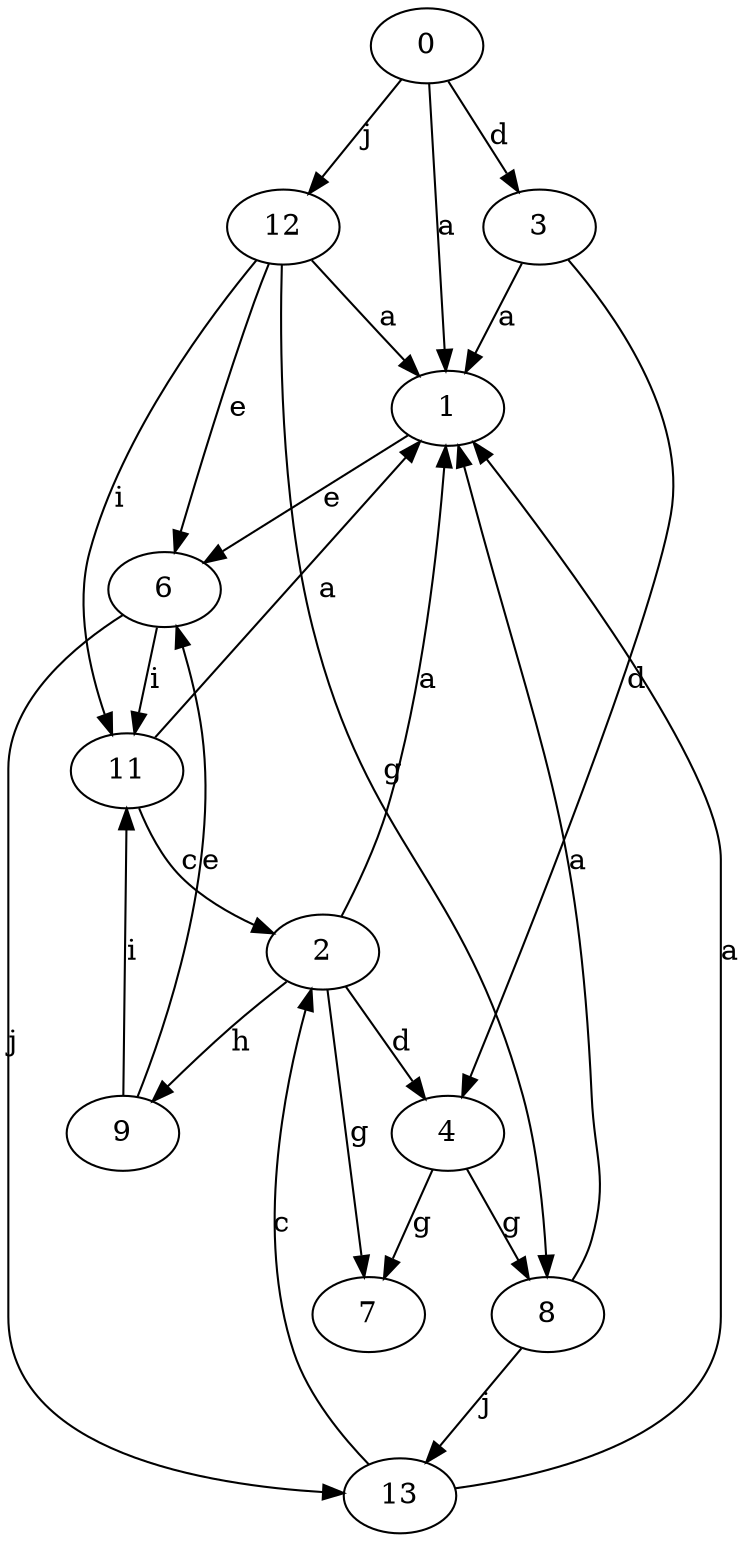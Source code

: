 strict digraph  {
0;
1;
2;
3;
4;
6;
7;
8;
9;
11;
12;
13;
0 -> 1  [label=a];
0 -> 3  [label=d];
0 -> 12  [label=j];
1 -> 6  [label=e];
2 -> 1  [label=a];
2 -> 4  [label=d];
2 -> 7  [label=g];
2 -> 9  [label=h];
3 -> 1  [label=a];
3 -> 4  [label=d];
4 -> 7  [label=g];
4 -> 8  [label=g];
6 -> 11  [label=i];
6 -> 13  [label=j];
8 -> 1  [label=a];
8 -> 13  [label=j];
9 -> 6  [label=e];
9 -> 11  [label=i];
11 -> 1  [label=a];
11 -> 2  [label=c];
12 -> 1  [label=a];
12 -> 6  [label=e];
12 -> 8  [label=g];
12 -> 11  [label=i];
13 -> 1  [label=a];
13 -> 2  [label=c];
}
